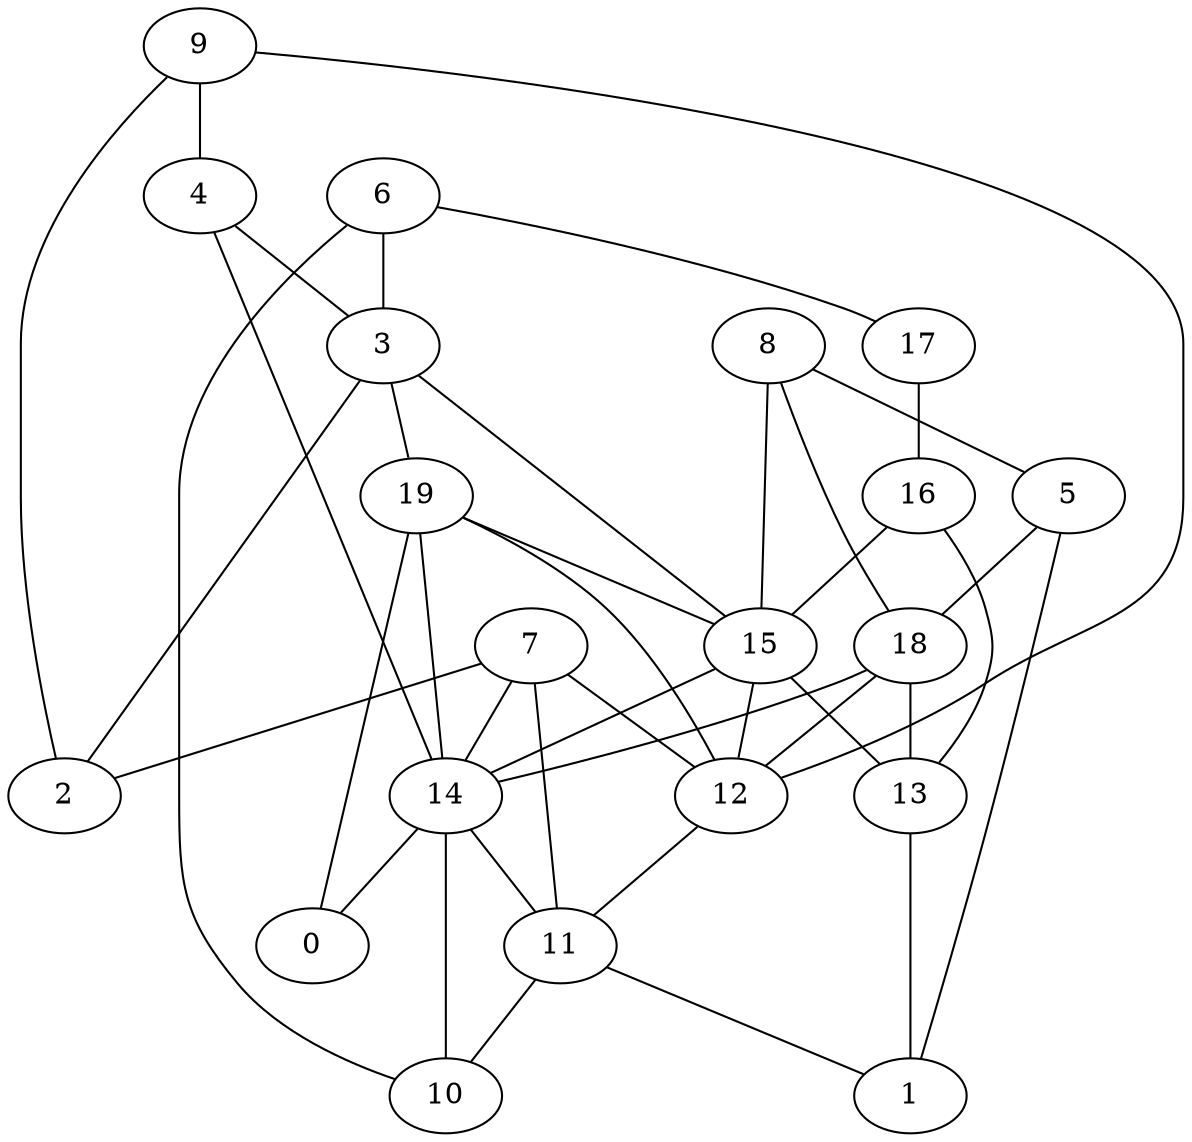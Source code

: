 digraph GG_graph {

subgraph G_graph {
edge [color = black]
"12" -> "11" [dir = none]
"9" -> "4" [dir = none]
"9" -> "12" [dir = none]
"5" -> "18" [dir = none]
"5" -> "1" [dir = none]
"8" -> "15" [dir = none]
"8" -> "18" [dir = none]
"8" -> "5" [dir = none]
"3" -> "2" [dir = none]
"3" -> "19" [dir = none]
"3" -> "15" [dir = none]
"16" -> "13" [dir = none]
"16" -> "15" [dir = none]
"13" -> "1" [dir = none]
"15" -> "13" [dir = none]
"15" -> "14" [dir = none]
"15" -> "12" [dir = none]
"18" -> "13" [dir = none]
"18" -> "14" [dir = none]
"18" -> "12" [dir = none]
"11" -> "1" [dir = none]
"11" -> "10" [dir = none]
"19" -> "0" [dir = none]
"19" -> "14" [dir = none]
"19" -> "12" [dir = none]
"6" -> "10" [dir = none]
"6" -> "3" [dir = none]
"6" -> "17" [dir = none]
"17" -> "16" [dir = none]
"7" -> "12" [dir = none]
"7" -> "14" [dir = none]
"7" -> "11" [dir = none]
"7" -> "2" [dir = none]
"14" -> "11" [dir = none]
"14" -> "10" [dir = none]
"14" -> "0" [dir = none]
"4" -> "14" [dir = none]
"4" -> "3" [dir = none]
"19" -> "15" [dir = none]
"9" -> "2" [dir = none]
}

}

